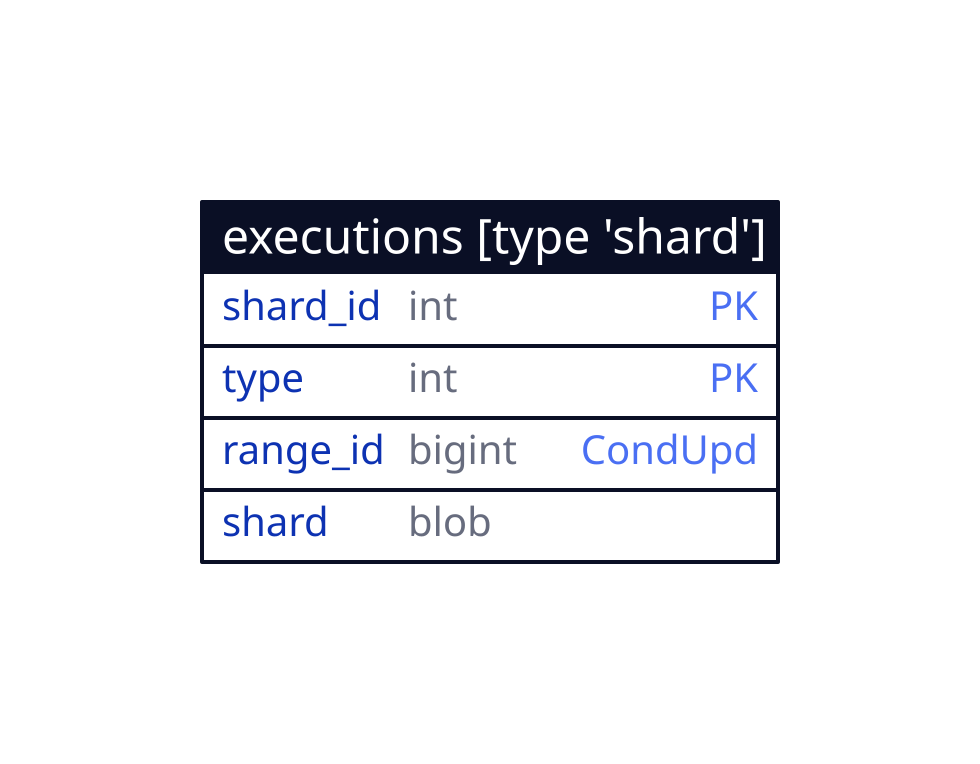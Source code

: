 # https://d2lang.com
# Generate SVG by running `make` inside of `docs/`.

"executions [type 'shard']": {
    shape: sql_table
    shard_id: int { constraint: PK }
    type: int { constraint: PK }
    range_id: bigint { constraint: CondUpd }
    shard: blob
}
